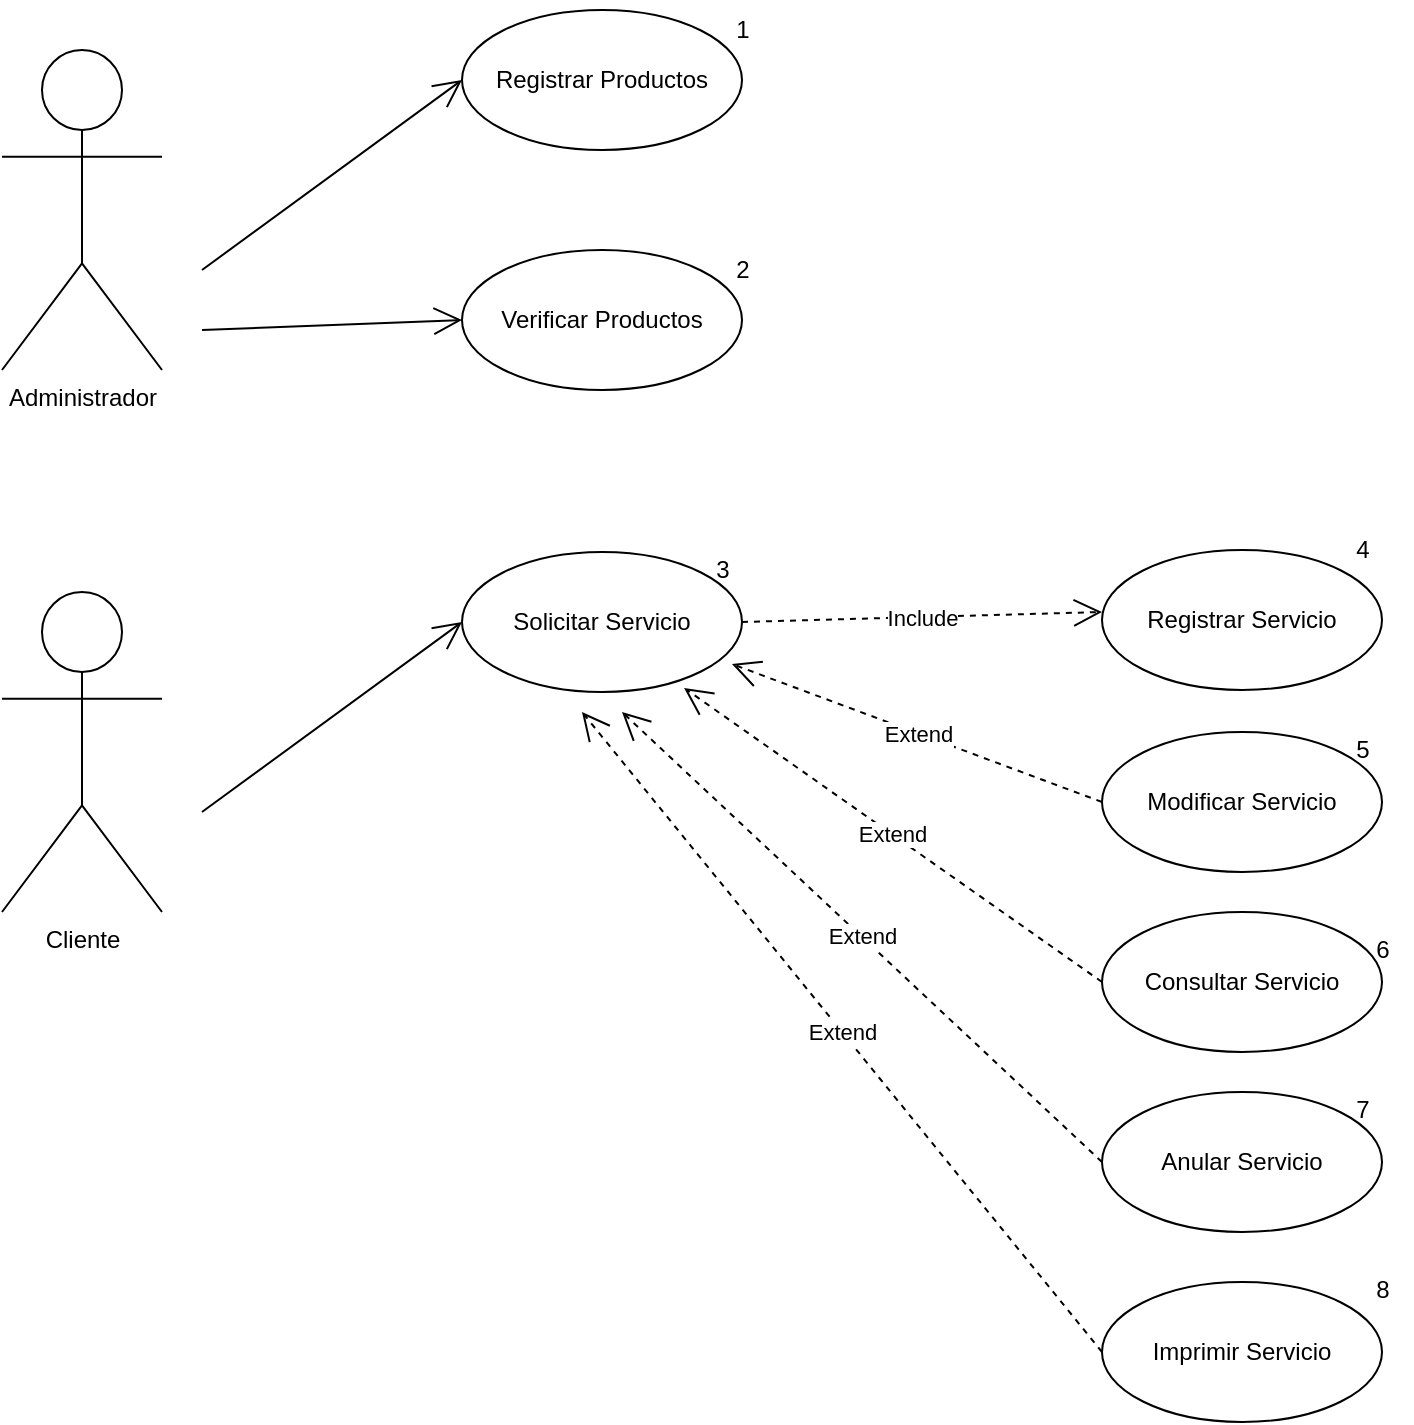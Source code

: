 <mxfile version="20.4.0" type="device"><diagram id="q2j8Y4pweuj2jd-uYmjU" name="Page-1"><mxGraphModel dx="1371" dy="618" grid="1" gridSize="10" guides="1" tooltips="1" connect="1" arrows="1" fold="1" page="1" pageScale="1" pageWidth="1169" pageHeight="827" math="0" shadow="0"><root><mxCell id="0"/><mxCell id="1" parent="0"/><mxCell id="rADb9SsHpscGJmnHa3H3-1" value="Administrador" style="shape=umlActor;verticalLabelPosition=bottom;verticalAlign=top;html=1;" vertex="1" parent="1"><mxGeometry x="100" y="40" width="80" height="160" as="geometry"/></mxCell><mxCell id="rADb9SsHpscGJmnHa3H3-4" value="Registrar Productos" style="ellipse;whiteSpace=wrap;html=1;" vertex="1" parent="1"><mxGeometry x="330" y="20" width="140" height="70" as="geometry"/></mxCell><mxCell id="rADb9SsHpscGJmnHa3H3-5" value="" style="endArrow=open;endFill=1;endSize=12;html=1;rounded=0;entryX=0;entryY=0.5;entryDx=0;entryDy=0;" edge="1" parent="1" target="rADb9SsHpscGJmnHa3H3-4"><mxGeometry width="160" relative="1" as="geometry"><mxPoint x="200" y="150" as="sourcePoint"/><mxPoint x="360" y="150" as="targetPoint"/></mxGeometry></mxCell><mxCell id="rADb9SsHpscGJmnHa3H3-6" value="Verificar Productos" style="ellipse;whiteSpace=wrap;html=1;" vertex="1" parent="1"><mxGeometry x="330" y="140" width="140" height="70" as="geometry"/></mxCell><mxCell id="rADb9SsHpscGJmnHa3H3-7" value="" style="endArrow=open;endFill=1;endSize=12;html=1;rounded=0;entryX=0;entryY=0.5;entryDx=0;entryDy=0;" edge="1" parent="1" target="rADb9SsHpscGJmnHa3H3-6"><mxGeometry width="160" relative="1" as="geometry"><mxPoint x="200" y="180" as="sourcePoint"/><mxPoint x="360" y="190" as="targetPoint"/></mxGeometry></mxCell><mxCell id="rADb9SsHpscGJmnHa3H3-8" value="Cliente" style="shape=umlActor;verticalLabelPosition=bottom;verticalAlign=top;html=1;" vertex="1" parent="1"><mxGeometry x="100" y="311" width="80" height="160" as="geometry"/></mxCell><mxCell id="rADb9SsHpscGJmnHa3H3-9" value="Solicitar Servicio" style="ellipse;whiteSpace=wrap;html=1;" vertex="1" parent="1"><mxGeometry x="330" y="291" width="140" height="70" as="geometry"/></mxCell><mxCell id="rADb9SsHpscGJmnHa3H3-10" value="" style="endArrow=open;endFill=1;endSize=12;html=1;rounded=0;entryX=0;entryY=0.5;entryDx=0;entryDy=0;" edge="1" target="rADb9SsHpscGJmnHa3H3-9" parent="1"><mxGeometry width="160" relative="1" as="geometry"><mxPoint x="200" y="421" as="sourcePoint"/><mxPoint x="360" y="421" as="targetPoint"/></mxGeometry></mxCell><mxCell id="rADb9SsHpscGJmnHa3H3-15" value="Include" style="endArrow=open;endSize=12;dashed=1;html=1;rounded=0;exitX=1;exitY=0.5;exitDx=0;exitDy=0;" edge="1" parent="1" source="rADb9SsHpscGJmnHa3H3-9"><mxGeometry width="160" relative="1" as="geometry"><mxPoint x="490" y="321" as="sourcePoint"/><mxPoint x="650" y="321" as="targetPoint"/></mxGeometry></mxCell><mxCell id="rADb9SsHpscGJmnHa3H3-16" value="Registrar Servicio" style="ellipse;whiteSpace=wrap;html=1;" vertex="1" parent="1"><mxGeometry x="650" y="290" width="140" height="70" as="geometry"/></mxCell><mxCell id="rADb9SsHpscGJmnHa3H3-17" value="Modificar Servicio" style="ellipse;whiteSpace=wrap;html=1;" vertex="1" parent="1"><mxGeometry x="650" y="381" width="140" height="70" as="geometry"/></mxCell><mxCell id="rADb9SsHpscGJmnHa3H3-18" value="Extend" style="endArrow=open;endSize=12;dashed=1;html=1;rounded=0;exitX=0;exitY=0.5;exitDx=0;exitDy=0;entryX=0.964;entryY=0.8;entryDx=0;entryDy=0;entryPerimeter=0;" edge="1" parent="1" source="rADb9SsHpscGJmnHa3H3-17" target="rADb9SsHpscGJmnHa3H3-9"><mxGeometry width="160" relative="1" as="geometry"><mxPoint x="480" y="431" as="sourcePoint"/><mxPoint x="490" y="381" as="targetPoint"/></mxGeometry></mxCell><mxCell id="rADb9SsHpscGJmnHa3H3-19" value="Consultar Servicio" style="ellipse;whiteSpace=wrap;html=1;" vertex="1" parent="1"><mxGeometry x="650" y="471" width="140" height="70" as="geometry"/></mxCell><mxCell id="rADb9SsHpscGJmnHa3H3-20" value="Extend" style="endArrow=open;endSize=12;dashed=1;html=1;rounded=0;exitX=0;exitY=0.5;exitDx=0;exitDy=0;entryX=0.793;entryY=0.971;entryDx=0;entryDy=0;entryPerimeter=0;" edge="1" parent="1" source="rADb9SsHpscGJmnHa3H3-19" target="rADb9SsHpscGJmnHa3H3-9"><mxGeometry width="160" relative="1" as="geometry"><mxPoint x="490" y="441" as="sourcePoint"/><mxPoint x="474.96" y="357" as="targetPoint"/></mxGeometry></mxCell><mxCell id="rADb9SsHpscGJmnHa3H3-23" value="Anular Servicio" style="ellipse;whiteSpace=wrap;html=1;" vertex="1" parent="1"><mxGeometry x="650" y="561" width="140" height="70" as="geometry"/></mxCell><mxCell id="rADb9SsHpscGJmnHa3H3-24" value="Extend" style="endArrow=open;endSize=12;dashed=1;html=1;rounded=0;exitX=0;exitY=0.5;exitDx=0;exitDy=0;" edge="1" parent="1" source="rADb9SsHpscGJmnHa3H3-23"><mxGeometry width="160" relative="1" as="geometry"><mxPoint x="495.04" y="535" as="sourcePoint"/><mxPoint x="410" y="371" as="targetPoint"/></mxGeometry></mxCell><mxCell id="rADb9SsHpscGJmnHa3H3-25" value="Imprimir Servicio" style="ellipse;whiteSpace=wrap;html=1;" vertex="1" parent="1"><mxGeometry x="650" y="656" width="140" height="70" as="geometry"/></mxCell><mxCell id="rADb9SsHpscGJmnHa3H3-26" value="Extend" style="endArrow=open;endSize=12;dashed=1;html=1;rounded=0;exitX=0;exitY=0.5;exitDx=0;exitDy=0;" edge="1" parent="1" source="rADb9SsHpscGJmnHa3H3-25"><mxGeometry width="160" relative="1" as="geometry"><mxPoint x="495.04" y="630" as="sourcePoint"/><mxPoint x="390" y="371" as="targetPoint"/></mxGeometry></mxCell><mxCell id="rADb9SsHpscGJmnHa3H3-53" value="1" style="text;html=1;align=center;verticalAlign=middle;resizable=0;points=[];autosize=1;strokeColor=none;fillColor=none;" vertex="1" parent="1"><mxGeometry x="455" y="15" width="30" height="30" as="geometry"/></mxCell><mxCell id="rADb9SsHpscGJmnHa3H3-54" value="2" style="text;html=1;align=center;verticalAlign=middle;resizable=0;points=[];autosize=1;strokeColor=none;fillColor=none;" vertex="1" parent="1"><mxGeometry x="455" y="135" width="30" height="30" as="geometry"/></mxCell><mxCell id="rADb9SsHpscGJmnHa3H3-55" value="3" style="text;html=1;align=center;verticalAlign=middle;resizable=0;points=[];autosize=1;strokeColor=none;fillColor=none;" vertex="1" parent="1"><mxGeometry x="445" y="285" width="30" height="30" as="geometry"/></mxCell><mxCell id="rADb9SsHpscGJmnHa3H3-56" value="4" style="text;html=1;align=center;verticalAlign=middle;resizable=0;points=[];autosize=1;strokeColor=none;fillColor=none;" vertex="1" parent="1"><mxGeometry x="765" y="275" width="30" height="30" as="geometry"/></mxCell><mxCell id="rADb9SsHpscGJmnHa3H3-57" value="5" style="text;html=1;align=center;verticalAlign=middle;resizable=0;points=[];autosize=1;strokeColor=none;fillColor=none;" vertex="1" parent="1"><mxGeometry x="765" y="375" width="30" height="30" as="geometry"/></mxCell><mxCell id="rADb9SsHpscGJmnHa3H3-58" value="6" style="text;html=1;align=center;verticalAlign=middle;resizable=0;points=[];autosize=1;strokeColor=none;fillColor=none;" vertex="1" parent="1"><mxGeometry x="775" y="475" width="30" height="30" as="geometry"/></mxCell><mxCell id="rADb9SsHpscGJmnHa3H3-59" value="7" style="text;html=1;align=center;verticalAlign=middle;resizable=0;points=[];autosize=1;strokeColor=none;fillColor=none;" vertex="1" parent="1"><mxGeometry x="765" y="555" width="30" height="30" as="geometry"/></mxCell><mxCell id="rADb9SsHpscGJmnHa3H3-60" value="8" style="text;html=1;align=center;verticalAlign=middle;resizable=0;points=[];autosize=1;strokeColor=none;fillColor=none;" vertex="1" parent="1"><mxGeometry x="775" y="645" width="30" height="30" as="geometry"/></mxCell></root></mxGraphModel></diagram></mxfile>